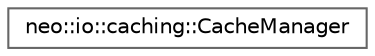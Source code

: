 digraph "Graphical Class Hierarchy"
{
 // LATEX_PDF_SIZE
  bgcolor="transparent";
  edge [fontname=Helvetica,fontsize=10,labelfontname=Helvetica,labelfontsize=10];
  node [fontname=Helvetica,fontsize=10,shape=box,height=0.2,width=0.4];
  rankdir="LR";
  Node0 [id="Node000000",label="neo::io::caching::CacheManager",height=0.2,width=0.4,color="grey40", fillcolor="white", style="filled",URL="$classneo_1_1io_1_1caching_1_1_cache_manager.html",tooltip="A singleton manager for all caches."];
}
